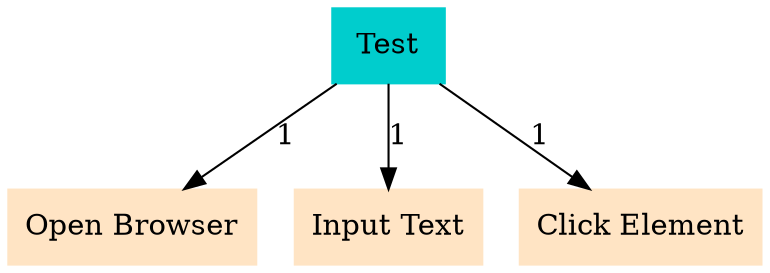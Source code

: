 // TS <-> K
digraph {
	Test [color=cyan3 shape=box style=filled]
	"Open Browser" [color=bisque shape=box style=filled]
	"Input Text" [color=bisque shape=box style=filled]
	"Click Element" [color=bisque shape=box style=filled]
		Test -> "Input Text" [label=1]
		Test -> "Click Element" [label=1]
		Test -> "Open Browser" [label=1]
}
